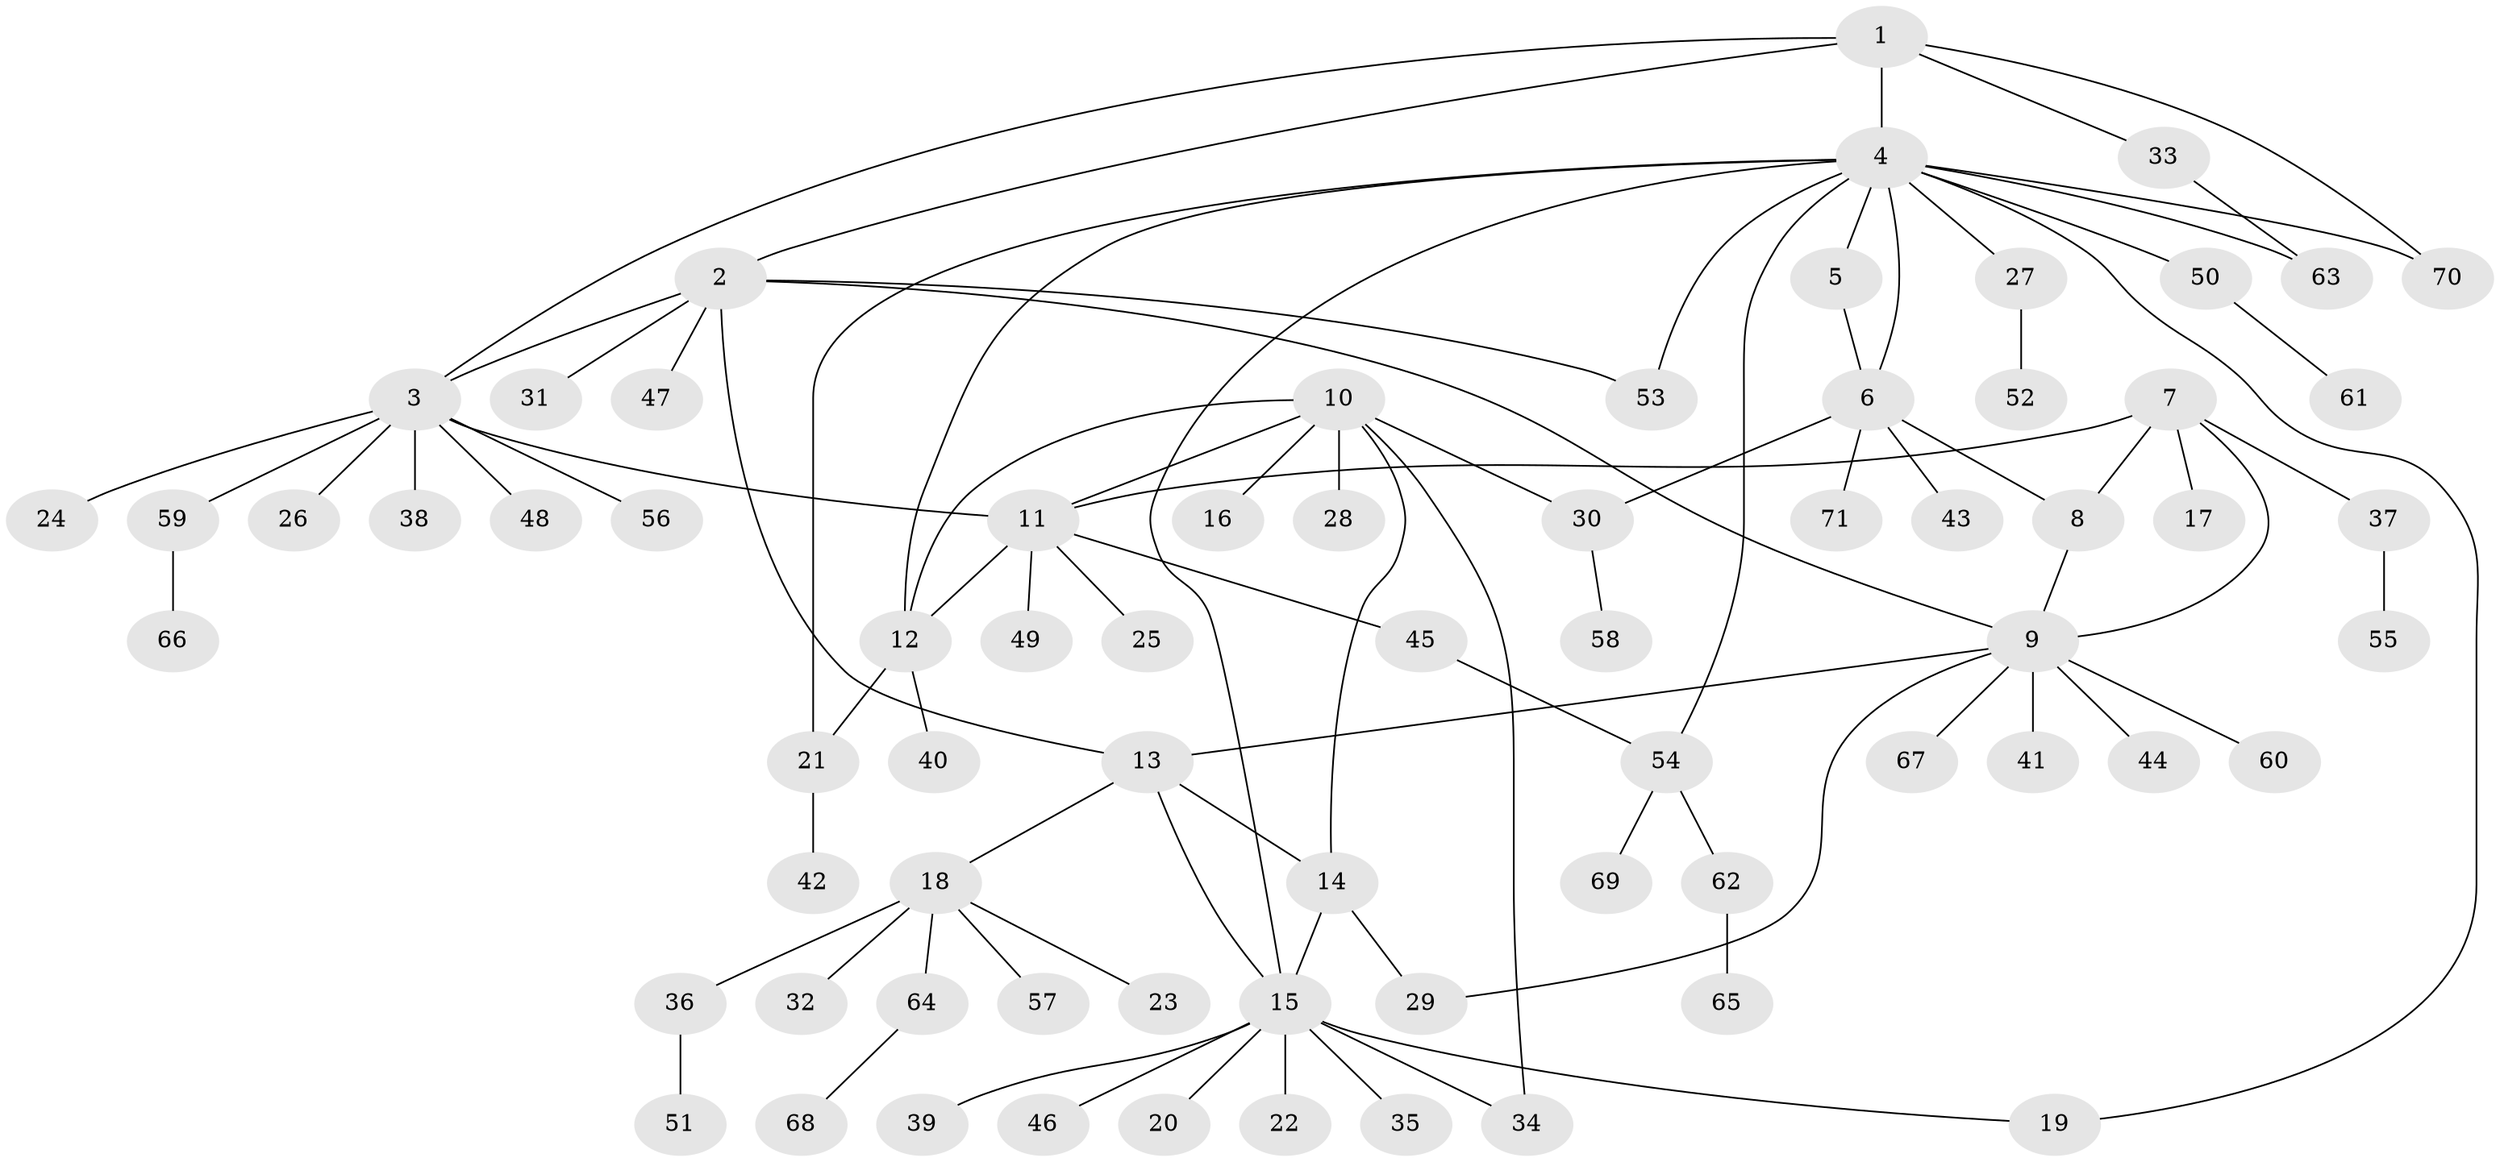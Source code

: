 // coarse degree distribution, {9: 0.019230769230769232, 7: 0.038461538461538464, 17: 0.019230769230769232, 5: 0.09615384615384616, 6: 0.038461538461538464, 1: 0.6538461538461539, 3: 0.019230769230769232, 2: 0.09615384615384616, 4: 0.019230769230769232}
// Generated by graph-tools (version 1.1) at 2025/24/03/03/25 07:24:17]
// undirected, 71 vertices, 90 edges
graph export_dot {
graph [start="1"]
  node [color=gray90,style=filled];
  1;
  2;
  3;
  4;
  5;
  6;
  7;
  8;
  9;
  10;
  11;
  12;
  13;
  14;
  15;
  16;
  17;
  18;
  19;
  20;
  21;
  22;
  23;
  24;
  25;
  26;
  27;
  28;
  29;
  30;
  31;
  32;
  33;
  34;
  35;
  36;
  37;
  38;
  39;
  40;
  41;
  42;
  43;
  44;
  45;
  46;
  47;
  48;
  49;
  50;
  51;
  52;
  53;
  54;
  55;
  56;
  57;
  58;
  59;
  60;
  61;
  62;
  63;
  64;
  65;
  66;
  67;
  68;
  69;
  70;
  71;
  1 -- 2;
  1 -- 3;
  1 -- 4;
  1 -- 33;
  1 -- 70;
  2 -- 3;
  2 -- 9;
  2 -- 13;
  2 -- 31;
  2 -- 47;
  2 -- 53;
  3 -- 11;
  3 -- 24;
  3 -- 26;
  3 -- 38;
  3 -- 48;
  3 -- 56;
  3 -- 59;
  4 -- 5;
  4 -- 6;
  4 -- 12;
  4 -- 15;
  4 -- 19;
  4 -- 21;
  4 -- 27;
  4 -- 50;
  4 -- 53;
  4 -- 54;
  4 -- 63;
  4 -- 70;
  5 -- 6;
  6 -- 8;
  6 -- 30;
  6 -- 43;
  6 -- 71;
  7 -- 8;
  7 -- 9;
  7 -- 11;
  7 -- 17;
  7 -- 37;
  8 -- 9;
  9 -- 13;
  9 -- 29;
  9 -- 41;
  9 -- 44;
  9 -- 60;
  9 -- 67;
  10 -- 11;
  10 -- 12;
  10 -- 14;
  10 -- 16;
  10 -- 28;
  10 -- 30;
  10 -- 34;
  11 -- 12;
  11 -- 25;
  11 -- 45;
  11 -- 49;
  12 -- 21;
  12 -- 40;
  13 -- 14;
  13 -- 15;
  13 -- 18;
  14 -- 15;
  14 -- 29;
  15 -- 19;
  15 -- 20;
  15 -- 22;
  15 -- 34;
  15 -- 35;
  15 -- 39;
  15 -- 46;
  18 -- 23;
  18 -- 32;
  18 -- 36;
  18 -- 57;
  18 -- 64;
  21 -- 42;
  27 -- 52;
  30 -- 58;
  33 -- 63;
  36 -- 51;
  37 -- 55;
  45 -- 54;
  50 -- 61;
  54 -- 62;
  54 -- 69;
  59 -- 66;
  62 -- 65;
  64 -- 68;
}

